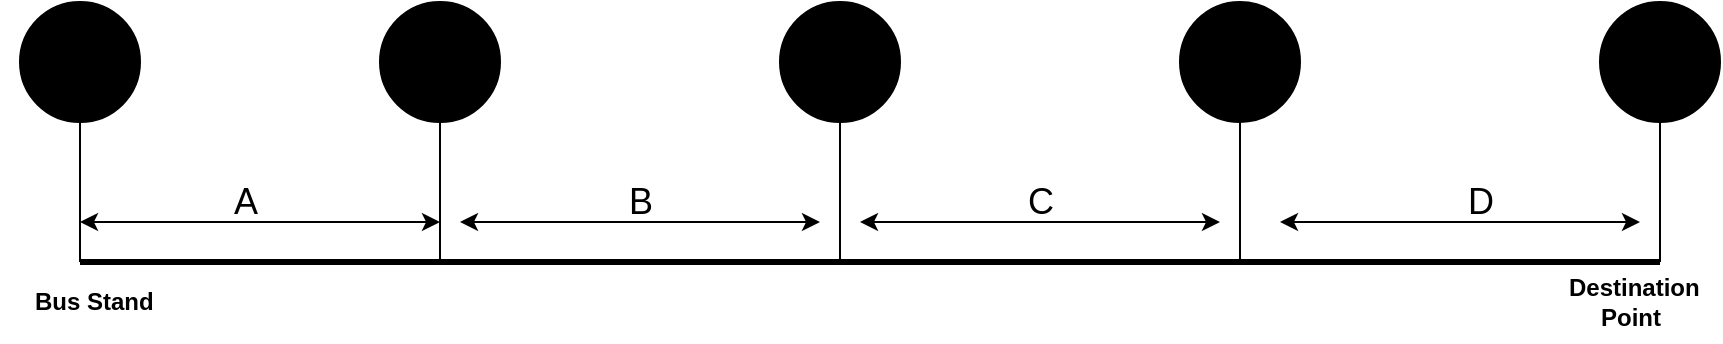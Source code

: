 <mxfile version="22.1.17" type="github">
  <diagram name="Page-1" id="BK6WYS93bBaE-FZSfa2g">
    <mxGraphModel dx="1882" dy="394" grid="1" gridSize="10" guides="1" tooltips="1" connect="1" arrows="1" fold="1" page="1" pageScale="1" pageWidth="850" pageHeight="1100" math="0" shadow="0">
      <root>
        <mxCell id="0" />
        <mxCell id="1" parent="0" />
        <mxCell id="EhZcKbwjIsW_23zAJlf4-1" value="" style="endArrow=none;html=1;rounded=0;strokeWidth=3;" edge="1" parent="1">
          <mxGeometry width="50" height="50" relative="1" as="geometry">
            <mxPoint x="30" y="200" as="sourcePoint" />
            <mxPoint x="820" y="200" as="targetPoint" />
          </mxGeometry>
        </mxCell>
        <mxCell id="EhZcKbwjIsW_23zAJlf4-2" value="" style="verticalLabelPosition=bottom;shadow=0;dashed=0;align=center;html=1;verticalAlign=top;shape=mxgraph.electrical.transmission.testPoint;" vertex="1" parent="1">
          <mxGeometry x="180" y="70" width="60" height="130" as="geometry" />
        </mxCell>
        <mxCell id="EhZcKbwjIsW_23zAJlf4-3" value="" style="verticalLabelPosition=bottom;shadow=0;dashed=0;align=center;html=1;verticalAlign=top;shape=mxgraph.electrical.transmission.testPoint;" vertex="1" parent="1">
          <mxGeometry x="380" y="70" width="60" height="130" as="geometry" />
        </mxCell>
        <mxCell id="EhZcKbwjIsW_23zAJlf4-4" value="" style="verticalLabelPosition=bottom;shadow=0;dashed=0;align=center;html=1;verticalAlign=top;shape=mxgraph.electrical.transmission.testPoint;" vertex="1" parent="1">
          <mxGeometry x="580" y="70" width="60" height="130" as="geometry" />
        </mxCell>
        <mxCell id="EhZcKbwjIsW_23zAJlf4-5" value="" style="verticalLabelPosition=bottom;shadow=0;dashed=0;align=center;html=1;verticalAlign=top;shape=mxgraph.electrical.transmission.testPoint;" vertex="1" parent="1">
          <mxGeometry x="790" y="70" width="60" height="130" as="geometry" />
        </mxCell>
        <mxCell id="EhZcKbwjIsW_23zAJlf4-6" value="" style="verticalLabelPosition=bottom;shadow=0;dashed=0;align=center;html=1;verticalAlign=top;shape=mxgraph.electrical.transmission.testPoint;" vertex="1" parent="1">
          <mxGeometry y="70" width="60" height="130" as="geometry" />
        </mxCell>
        <mxCell id="EhZcKbwjIsW_23zAJlf4-7" value="&lt;font data-sider-select-id=&quot;db45123b-fcac-4787-88df-c77218bd57c0&quot; style=&quot;font-size: 18px;&quot;&gt;&amp;nbsp;A&lt;/font&gt;" style="text;html=1;align=center;verticalAlign=middle;resizable=0;points=[];autosize=1;strokeColor=none;fillColor=none;" vertex="1" parent="1">
          <mxGeometry x="90" y="150" width="40" height="40" as="geometry" />
        </mxCell>
        <mxCell id="EhZcKbwjIsW_23zAJlf4-8" value="&lt;font data-sider-select-id=&quot;db45123b-fcac-4787-88df-c77218bd57c0&quot; style=&quot;font-size: 18px;&quot;&gt;B&lt;/font&gt;" style="text;html=1;align=center;verticalAlign=middle;resizable=0;points=[];autosize=1;strokeColor=none;fillColor=none;" vertex="1" parent="1">
          <mxGeometry x="290" y="150" width="40" height="40" as="geometry" />
        </mxCell>
        <mxCell id="EhZcKbwjIsW_23zAJlf4-9" value="&lt;font data-sider-select-id=&quot;db45123b-fcac-4787-88df-c77218bd57c0&quot; style=&quot;font-size: 18px;&quot;&gt;C&lt;/font&gt;" style="text;html=1;align=center;verticalAlign=middle;resizable=0;points=[];autosize=1;strokeColor=none;fillColor=none;" vertex="1" parent="1">
          <mxGeometry x="490" y="150" width="40" height="40" as="geometry" />
        </mxCell>
        <mxCell id="EhZcKbwjIsW_23zAJlf4-10" value="&lt;font data-sider-select-id=&quot;db45123b-fcac-4787-88df-c77218bd57c0&quot; style=&quot;font-size: 18px;&quot;&gt;D&lt;/font&gt;" style="text;html=1;align=center;verticalAlign=middle;resizable=0;points=[];autosize=1;strokeColor=none;fillColor=none;" vertex="1" parent="1">
          <mxGeometry x="710" y="150" width="40" height="40" as="geometry" />
        </mxCell>
        <mxCell id="EhZcKbwjIsW_23zAJlf4-11" value="&lt;b data-sider-select-id=&quot;62a5a80e-36af-4d5a-82bf-4870742b956d&quot;&gt;&amp;nbsp;Bus Stand&lt;/b&gt;" style="text;html=1;align=center;verticalAlign=middle;resizable=0;points=[];autosize=1;strokeColor=none;fillColor=none;" vertex="1" parent="1">
          <mxGeometry x="-10" y="205" width="90" height="30" as="geometry" />
        </mxCell>
        <mxCell id="EhZcKbwjIsW_23zAJlf4-12" value="&lt;b data-sider-select-id=&quot;ec80e4ec-0ce3-44e9-9404-fd03fdbfa523&quot;&gt;&amp;nbsp;Destination &lt;br&gt;Point&lt;/b&gt;" style="text;html=1;align=center;verticalAlign=middle;resizable=0;points=[];autosize=1;strokeColor=none;fillColor=none;" vertex="1" parent="1">
          <mxGeometry x="760" y="200" width="90" height="40" as="geometry" />
        </mxCell>
        <mxCell id="EhZcKbwjIsW_23zAJlf4-13" value="" style="endArrow=classic;startArrow=classic;html=1;rounded=0;" edge="1" parent="1">
          <mxGeometry width="50" height="50" relative="1" as="geometry">
            <mxPoint x="420" y="180" as="sourcePoint" />
            <mxPoint x="600" y="180" as="targetPoint" />
          </mxGeometry>
        </mxCell>
        <mxCell id="EhZcKbwjIsW_23zAJlf4-14" value="" style="endArrow=classic;startArrow=classic;html=1;rounded=0;" edge="1" parent="1">
          <mxGeometry width="50" height="50" relative="1" as="geometry">
            <mxPoint x="30" y="180" as="sourcePoint" />
            <mxPoint x="210" y="180" as="targetPoint" />
          </mxGeometry>
        </mxCell>
        <mxCell id="EhZcKbwjIsW_23zAJlf4-15" value="" style="endArrow=classic;startArrow=classic;html=1;rounded=0;" edge="1" parent="1">
          <mxGeometry width="50" height="50" relative="1" as="geometry">
            <mxPoint x="630" y="180" as="sourcePoint" />
            <mxPoint x="810" y="180" as="targetPoint" />
          </mxGeometry>
        </mxCell>
        <mxCell id="EhZcKbwjIsW_23zAJlf4-16" value="" style="endArrow=classic;startArrow=classic;html=1;rounded=0;" edge="1" parent="1">
          <mxGeometry width="50" height="50" relative="1" as="geometry">
            <mxPoint x="220" y="180" as="sourcePoint" />
            <mxPoint x="400" y="180" as="targetPoint" />
          </mxGeometry>
        </mxCell>
      </root>
    </mxGraphModel>
  </diagram>
</mxfile>
